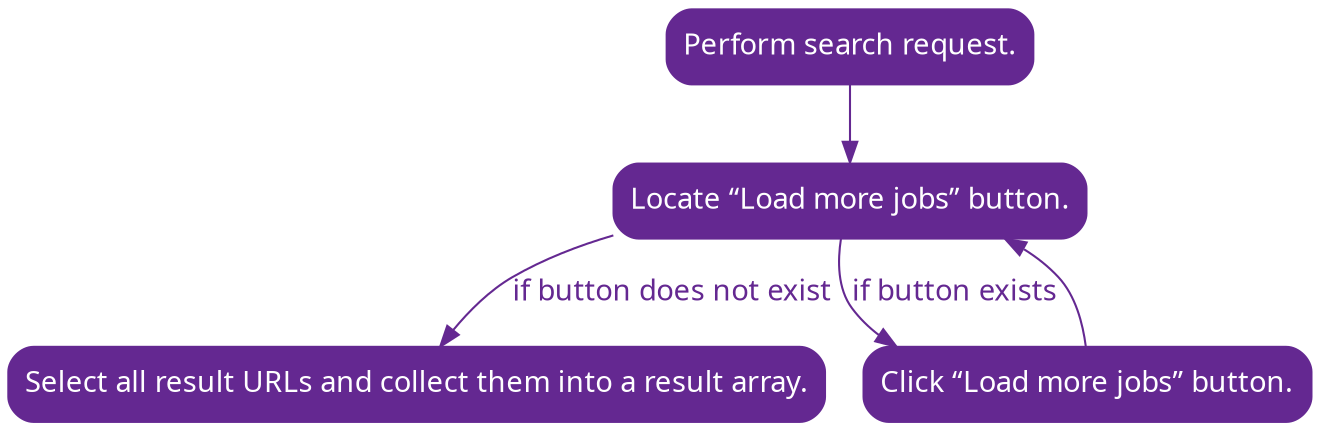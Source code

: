 digraph monster {
  graph [fontname="sans-serif"];
  node [fontname="sans-serif", shape=Mrecord];
  edge [fontname="sans-serif"];

  node [style=filled, color="#642891", fontcolor=white];
  edge [color="#642891", fontcolor="#642891"];

  monster_search_request -> monster_load_more_jobs;
  monster_load_more_jobs -> monster_collect_urls [label="if button does not exist"];
  monster_load_more_jobs -> monster_click_more_jobs [label="if button exists"];
  monster_click_more_jobs -> monster_load_more_jobs;

  monster_search_request [label="Perform search request."];
  monster_load_more_jobs [label="Locate “Load more jobs” button."];
  monster_click_more_jobs [label="Click “Load more jobs” button."];
  monster_collect_urls [label="Select all result URLs and collect them into a result array."];
}
